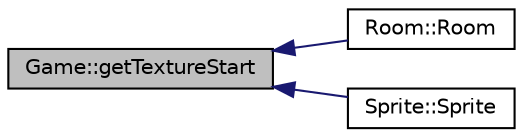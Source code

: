 digraph "Game::getTextureStart"
{
 // INTERACTIVE_SVG=YES
  edge [fontname="Helvetica",fontsize="10",labelfontname="Helvetica",labelfontsize="10"];
  node [fontname="Helvetica",fontsize="10",shape=record];
  rankdir="LR";
  Node1 [label="Game::getTextureStart",height=0.2,width=0.4,color="black", fillcolor="grey75", style="filled" fontcolor="black"];
  Node1 -> Node2 [dir="back",color="midnightblue",fontsize="10",style="solid",fontname="Helvetica"];
  Node2 [label="Room::Room",height=0.2,width=0.4,color="black", fillcolor="white", style="filled",URL="$class_room.html#a8a01c39d831d08c12bc38ecb3730b1c3"];
  Node1 -> Node3 [dir="back",color="midnightblue",fontsize="10",style="solid",fontname="Helvetica"];
  Node3 [label="Sprite::Sprite",height=0.2,width=0.4,color="black", fillcolor="white", style="filled",URL="$class_sprite.html#a950a46e212cf97b6331a3653e84d2350"];
}

